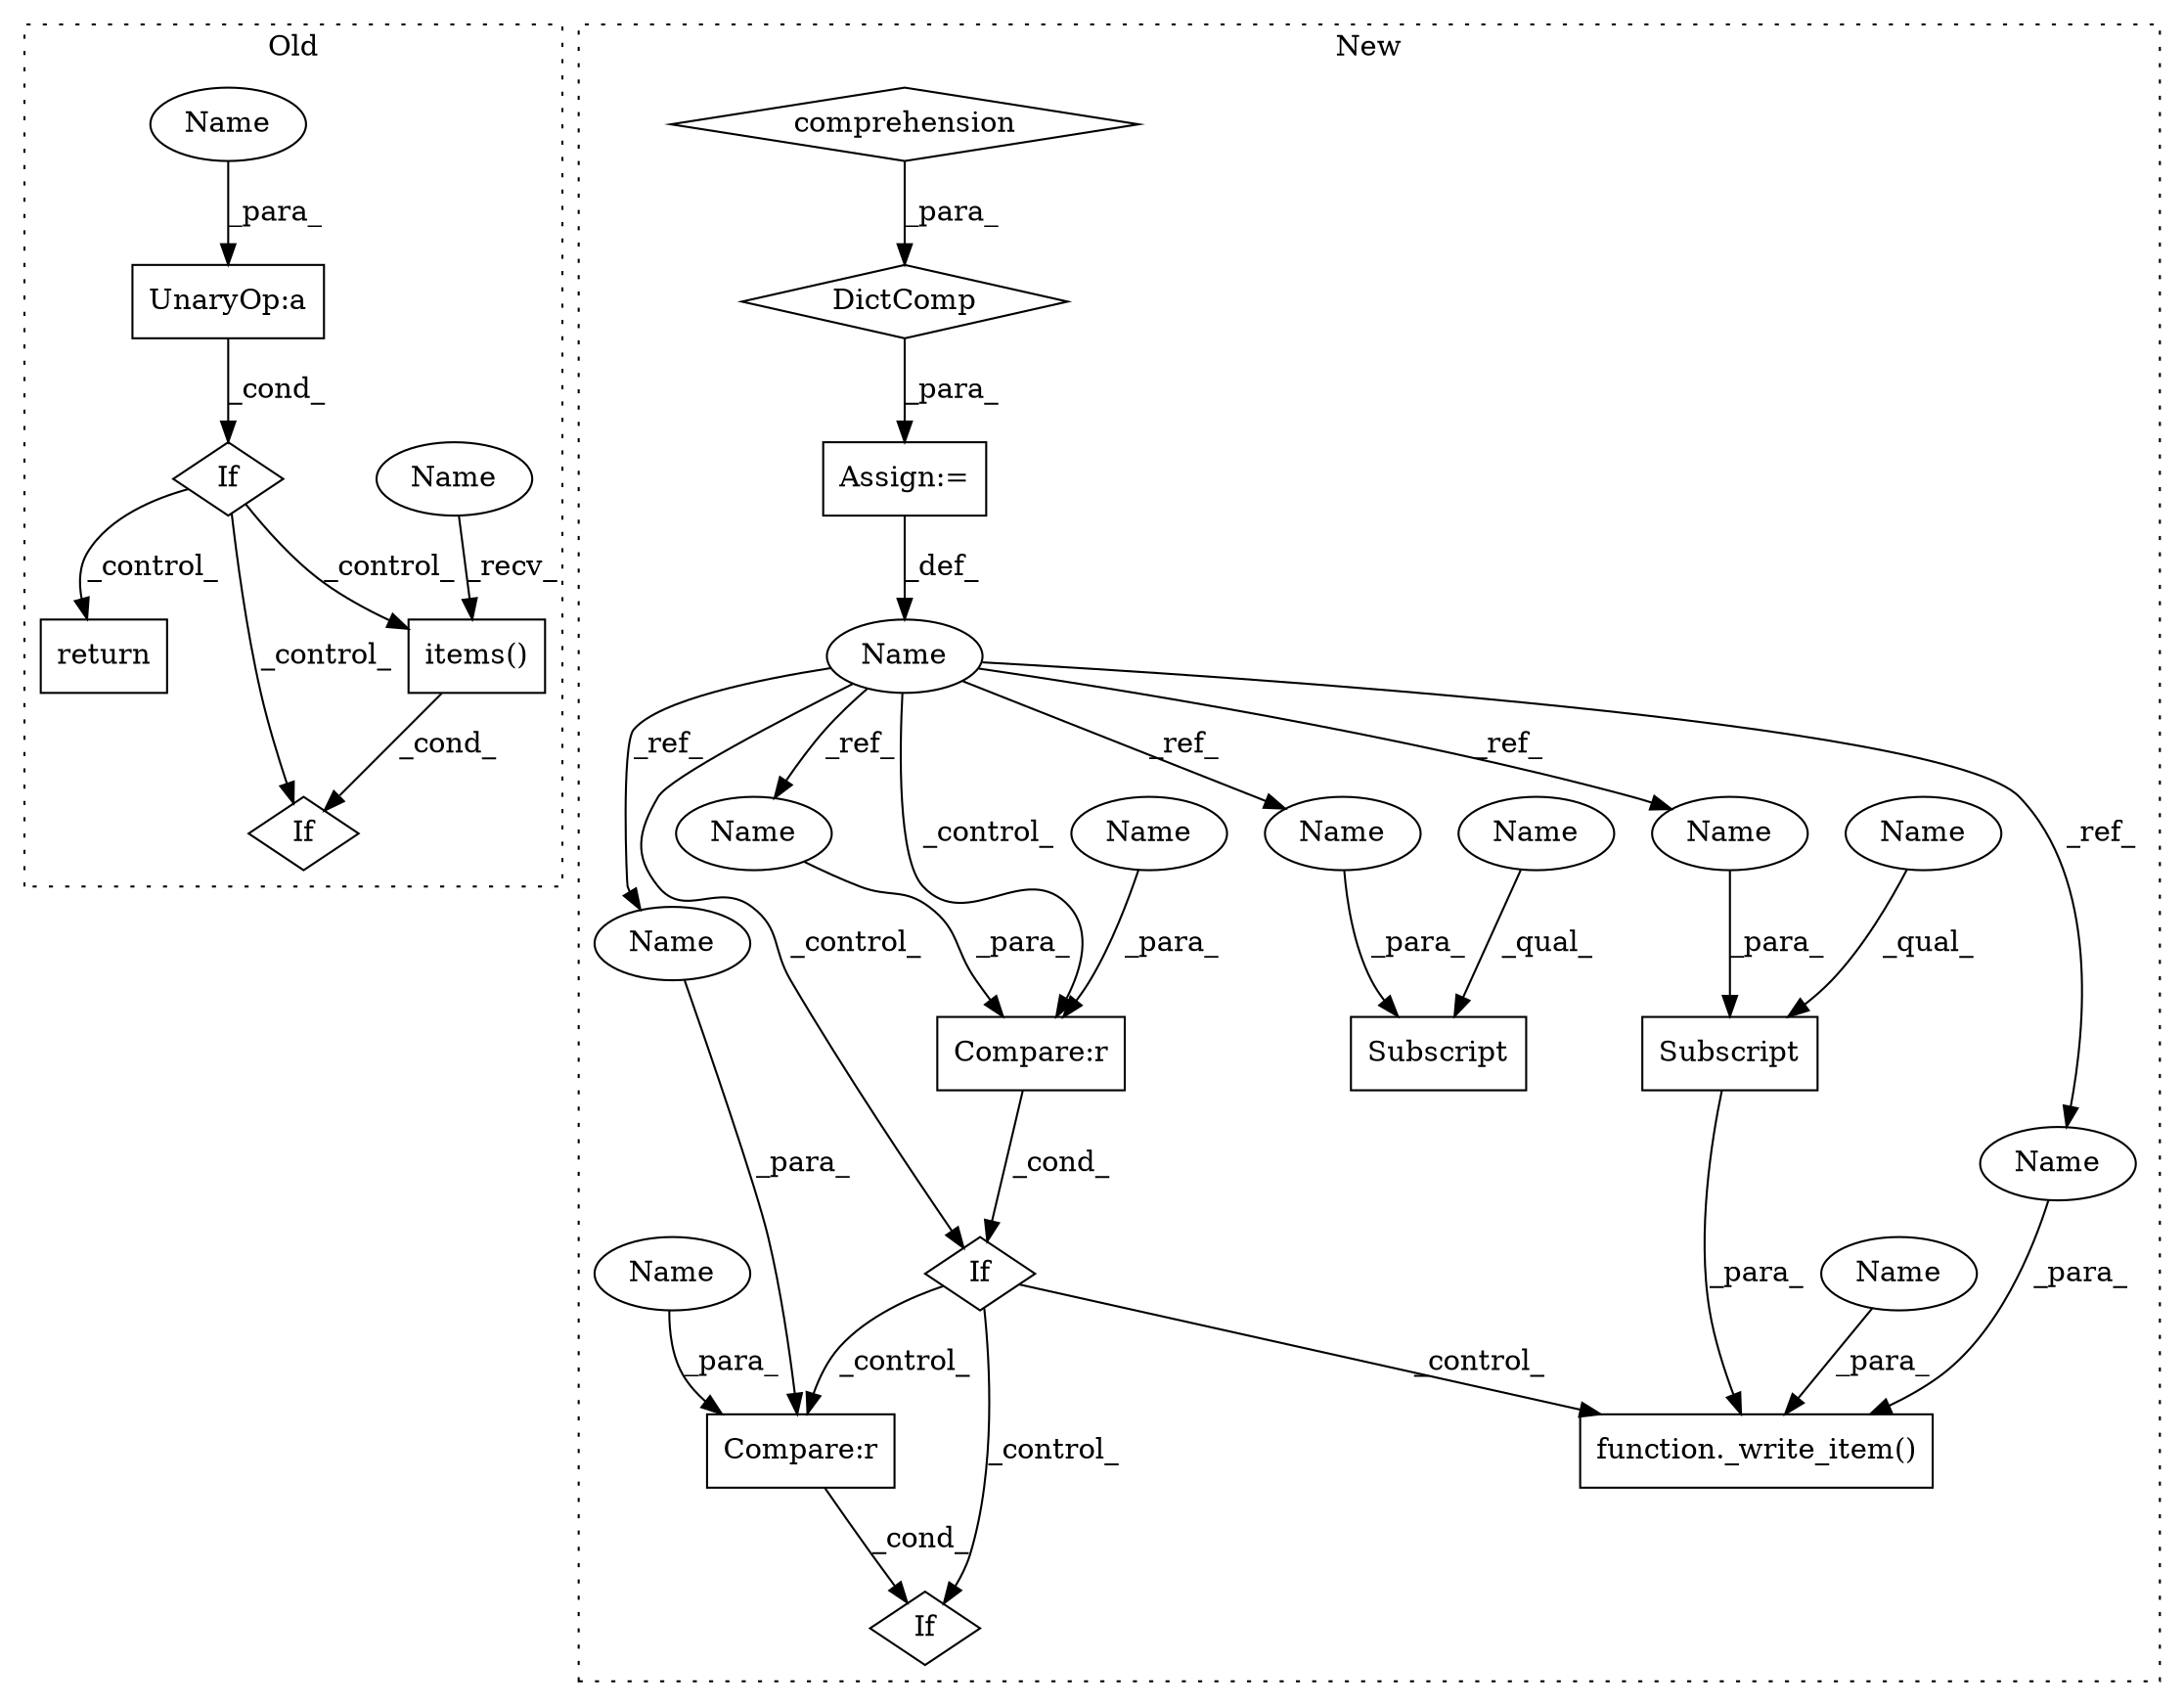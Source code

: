 digraph G {
subgraph cluster0 {
1 [label="return" a="93" s="14935" l="6" shape="box"];
5 [label="If" a="96" s="14595" l="3" shape="diamond"];
7 [label="UnaryOp:a" a="61" s="14598" l="15" shape="box"];
9 [label="If" a="96" s="15302" l="3" shape="diamond"];
11 [label="items()" a="75" s="15261" l="19" shape="box"];
20 [label="Name" a="87" s="15261" l="11" shape="ellipse"];
21 [label="Name" a="87" s="14602" l="11" shape="ellipse"];
label = "Old";
style="dotted";
}
subgraph cluster1 {
2 [label="function._write_item()" a="75" s="17002,17048" l="12,1" shape="box"];
3 [label="DictComp" a="84" s="15797" l="30" shape="diamond"];
4 [label="If" a="96" s="17075" l="0" shape="diamond"];
6 [label="If" a="96" s="16954" l="3" shape="diamond"];
8 [label="Name" a="87" s="16919" l="4" shape="ellipse"];
10 [label="Subscript" a="63" s="17023,0" l="17,0" shape="box"];
12 [label="comprehension" a="45" s="15806" l="3" shape="diamond"];
13 [label="Compare:r" a="40" s="16957" l="19" shape="box"];
14 [label="Compare:r" a="40" s="17075" l="13" shape="box"];
15 [label="Subscript" a="63" s="17127,0" l="11,0" shape="box"];
16 [label="Assign:=" a="68" s="15794" l="3" shape="box"];
17 [label="Name" a="87" s="17014" l="1" shape="ellipse"];
18 [label="Name" a="87" s="17127" l="5" shape="ellipse"];
19 [label="Name" a="87" s="17083" l="5" shape="ellipse"];
22 [label="Name" a="87" s="17017" l="4" shape="ellipse"];
23 [label="Name" a="87" s="17035" l="4" shape="ellipse"];
24 [label="Name" a="87" s="17133" l="4" shape="ellipse"];
25 [label="Name" a="87" s="17075" l="4" shape="ellipse"];
26 [label="Name" a="87" s="16957" l="4" shape="ellipse"];
27 [label="Name" a="87" s="17023" l="11" shape="ellipse"];
28 [label="Name" a="87" s="16965" l="11" shape="ellipse"];
label = "New";
style="dotted";
}
3 -> 16 [label="_para_"];
5 -> 9 [label="_control_"];
5 -> 11 [label="_control_"];
5 -> 1 [label="_control_"];
6 -> 4 [label="_control_"];
6 -> 2 [label="_control_"];
6 -> 14 [label="_control_"];
7 -> 5 [label="_cond_"];
8 -> 22 [label="_ref_"];
8 -> 25 [label="_ref_"];
8 -> 26 [label="_ref_"];
8 -> 6 [label="_control_"];
8 -> 13 [label="_control_"];
8 -> 23 [label="_ref_"];
8 -> 24 [label="_ref_"];
10 -> 2 [label="_para_"];
11 -> 9 [label="_cond_"];
12 -> 3 [label="_para_"];
13 -> 6 [label="_cond_"];
14 -> 4 [label="_cond_"];
16 -> 8 [label="_def_"];
17 -> 2 [label="_para_"];
18 -> 15 [label="_qual_"];
19 -> 14 [label="_para_"];
20 -> 11 [label="_recv_"];
21 -> 7 [label="_para_"];
22 -> 2 [label="_para_"];
23 -> 10 [label="_para_"];
24 -> 15 [label="_para_"];
25 -> 14 [label="_para_"];
26 -> 13 [label="_para_"];
27 -> 10 [label="_qual_"];
28 -> 13 [label="_para_"];
}